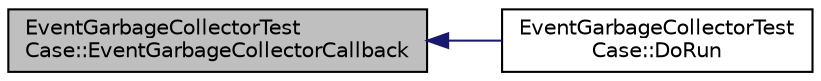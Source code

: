 digraph "EventGarbageCollectorTestCase::EventGarbageCollectorCallback"
{
  edge [fontname="Helvetica",fontsize="10",labelfontname="Helvetica",labelfontsize="10"];
  node [fontname="Helvetica",fontsize="10",shape=record];
  rankdir="LR";
  Node1 [label="EventGarbageCollectorTest\lCase::EventGarbageCollectorCallback",height=0.2,width=0.4,color="black", fillcolor="grey75", style="filled", fontcolor="black"];
  Node1 -> Node2 [dir="back",color="midnightblue",fontsize="10",style="solid"];
  Node2 [label="EventGarbageCollectorTest\lCase::DoRun",height=0.2,width=0.4,color="black", fillcolor="white", style="filled",URL="$da/d83/classEventGarbageCollectorTestCase.html#aed57907310e334eafaad671d24f1f468",tooltip="Implementation to actually run this TestCase. "];
}
